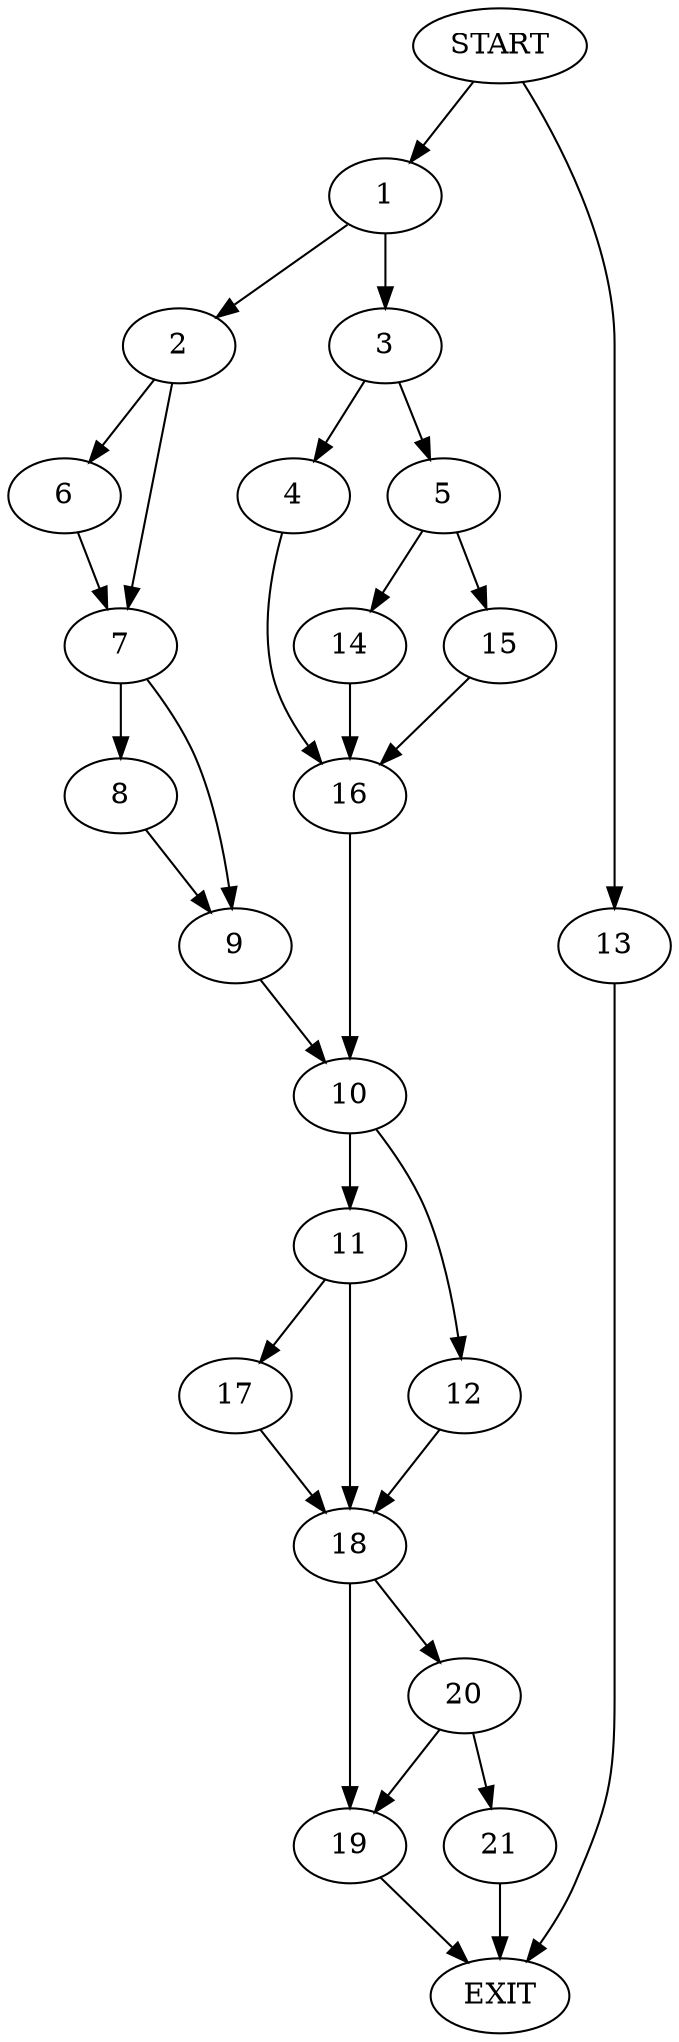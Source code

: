 digraph {
0 [label="START"]
22 [label="EXIT"]
0 -> 1
1 -> 2
1 -> 3
3 -> 4
3 -> 5
2 -> 6
2 -> 7
7 -> 8
7 -> 9
6 -> 7
9 -> 10
8 -> 9
10 -> 11
10 -> 12
0 -> 13
13 -> 22
5 -> 14
5 -> 15
4 -> 16
16 -> 10
15 -> 16
14 -> 16
11 -> 17
11 -> 18
12 -> 18
18 -> 19
18 -> 20
17 -> 18
20 -> 19
20 -> 21
19 -> 22
21 -> 22
}
